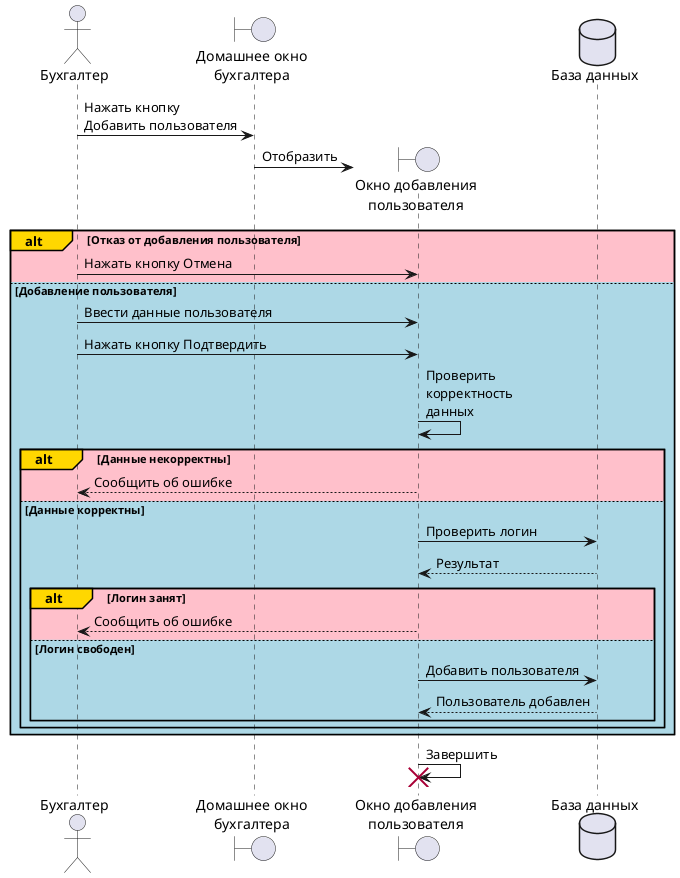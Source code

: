 @startuml

actor "Бухгалтер" as accounter

boundary "Домашнее окно\nбухгалтера" as w_home

boundary "Окно добавления\nпользователя" as w_adduser

database "База данных" as db 

accounter -> w_home : Нажать кнопку\nДобавить пользователя
w_home -> w_adduser ** : Отобразить
alt#Gold #Pink Отказ от добавления пользователя
    accounter -> w_adduser : Нажать кнопку Отмена
else #LightBlue Добавление пользователя
    accounter -> w_adduser : Ввести данные пользователя
    accounter -> w_adduser : Нажать кнопку Подтвердить
    w_adduser -> w_adduser : Проверить\nкорректность\nданных
    alt#Gold #Pink Данные некорректны
        accounter <-- w_adduser : Сообщить об ошибке
    else #LightBlue Данные корректны
        w_adduser -> db : Проверить логин
        w_adduser <-- db : Результат
        alt#Gold #Pink Логин занят
            accounter <-- w_adduser : Сообщить об ошибке
        else #LightBlue Логин свободен
            w_adduser -> db : Добавить пользователя
            w_adduser <-- db : Пользователь добавлен
        end
    end
end
w_adduser -> w_adduser !! : Завершить

@enduml
